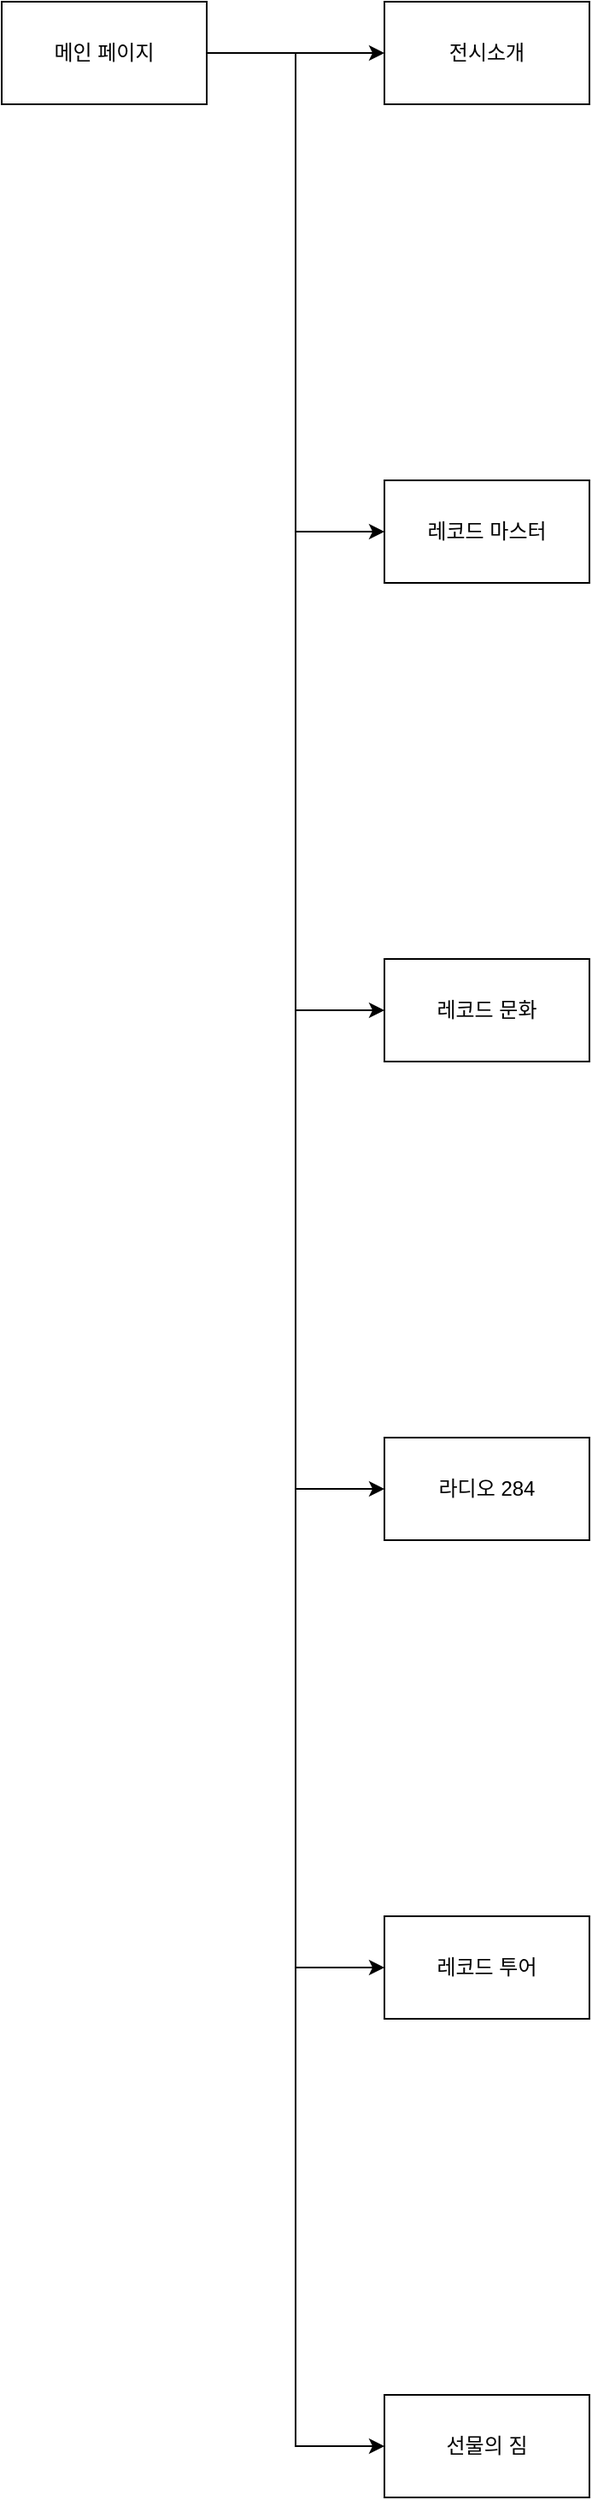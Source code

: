 <mxfile version="14.8.6" type="github">
  <diagram id="WwoGLtGooNb7acQtPaE4" name="Page-1">
    <mxGraphModel dx="1422" dy="794" grid="1" gridSize="10" guides="1" tooltips="1" connect="1" arrows="1" fold="1" page="1" pageScale="1" pageWidth="827" pageHeight="1169" math="0" shadow="0">
      <root>
        <mxCell id="0" />
        <mxCell id="1" parent="0" />
        <mxCell id="UhaoYyGay_nPtZ1N_jYF-8" style="edgeStyle=orthogonalEdgeStyle;rounded=0;orthogonalLoop=1;jettySize=auto;html=1;exitX=1;exitY=0.5;exitDx=0;exitDy=0;entryX=0;entryY=0.5;entryDx=0;entryDy=0;" edge="1" parent="1" source="UhaoYyGay_nPtZ1N_jYF-1" target="UhaoYyGay_nPtZ1N_jYF-2">
          <mxGeometry relative="1" as="geometry" />
        </mxCell>
        <mxCell id="UhaoYyGay_nPtZ1N_jYF-18" style="edgeStyle=orthogonalEdgeStyle;rounded=0;orthogonalLoop=1;jettySize=auto;html=1;entryX=0;entryY=0.5;entryDx=0;entryDy=0;" edge="1" parent="1" source="UhaoYyGay_nPtZ1N_jYF-1" target="UhaoYyGay_nPtZ1N_jYF-3">
          <mxGeometry relative="1" as="geometry" />
        </mxCell>
        <mxCell id="UhaoYyGay_nPtZ1N_jYF-19" style="edgeStyle=orthogonalEdgeStyle;rounded=0;orthogonalLoop=1;jettySize=auto;html=1;exitX=1;exitY=0.5;exitDx=0;exitDy=0;entryX=0;entryY=0.5;entryDx=0;entryDy=0;" edge="1" parent="1" source="UhaoYyGay_nPtZ1N_jYF-1" target="UhaoYyGay_nPtZ1N_jYF-5">
          <mxGeometry relative="1" as="geometry" />
        </mxCell>
        <mxCell id="UhaoYyGay_nPtZ1N_jYF-20" style="edgeStyle=orthogonalEdgeStyle;rounded=0;orthogonalLoop=1;jettySize=auto;html=1;entryX=0;entryY=0.5;entryDx=0;entryDy=0;" edge="1" parent="1" source="UhaoYyGay_nPtZ1N_jYF-1" target="UhaoYyGay_nPtZ1N_jYF-4">
          <mxGeometry relative="1" as="geometry" />
        </mxCell>
        <mxCell id="UhaoYyGay_nPtZ1N_jYF-21" style="edgeStyle=orthogonalEdgeStyle;rounded=0;orthogonalLoop=1;jettySize=auto;html=1;exitX=1;exitY=0.5;exitDx=0;exitDy=0;entryX=0;entryY=0.5;entryDx=0;entryDy=0;" edge="1" parent="1" source="UhaoYyGay_nPtZ1N_jYF-1" target="UhaoYyGay_nPtZ1N_jYF-6">
          <mxGeometry relative="1" as="geometry" />
        </mxCell>
        <mxCell id="UhaoYyGay_nPtZ1N_jYF-22" style="edgeStyle=orthogonalEdgeStyle;rounded=0;orthogonalLoop=1;jettySize=auto;html=1;exitX=1;exitY=0.5;exitDx=0;exitDy=0;entryX=0;entryY=0.5;entryDx=0;entryDy=0;" edge="1" parent="1" source="UhaoYyGay_nPtZ1N_jYF-1" target="UhaoYyGay_nPtZ1N_jYF-7">
          <mxGeometry relative="1" as="geometry" />
        </mxCell>
        <mxCell id="UhaoYyGay_nPtZ1N_jYF-1" value="메인 페이지" style="rounded=0;whiteSpace=wrap;html=1;" vertex="1" parent="1">
          <mxGeometry x="70" y="60" width="120" height="60" as="geometry" />
        </mxCell>
        <mxCell id="UhaoYyGay_nPtZ1N_jYF-2" value="전시소개" style="rounded=0;whiteSpace=wrap;html=1;" vertex="1" parent="1">
          <mxGeometry x="294" y="60" width="120" height="60" as="geometry" />
        </mxCell>
        <mxCell id="UhaoYyGay_nPtZ1N_jYF-3" value="레코드 마스터" style="rounded=0;whiteSpace=wrap;html=1;" vertex="1" parent="1">
          <mxGeometry x="294" y="340" width="120" height="60" as="geometry" />
        </mxCell>
        <mxCell id="UhaoYyGay_nPtZ1N_jYF-4" value="라디오 284" style="rounded=0;whiteSpace=wrap;html=1;" vertex="1" parent="1">
          <mxGeometry x="294" y="900" width="120" height="60" as="geometry" />
        </mxCell>
        <mxCell id="UhaoYyGay_nPtZ1N_jYF-5" value="레코드 문화" style="rounded=0;whiteSpace=wrap;html=1;" vertex="1" parent="1">
          <mxGeometry x="294" y="620" width="120" height="60" as="geometry" />
        </mxCell>
        <mxCell id="UhaoYyGay_nPtZ1N_jYF-6" value="레코드 투어" style="rounded=0;whiteSpace=wrap;html=1;" vertex="1" parent="1">
          <mxGeometry x="294" y="1180" width="120" height="60" as="geometry" />
        </mxCell>
        <mxCell id="UhaoYyGay_nPtZ1N_jYF-7" value="선물의 짐" style="rounded=0;whiteSpace=wrap;html=1;" vertex="1" parent="1">
          <mxGeometry x="294" y="1460" width="120" height="60" as="geometry" />
        </mxCell>
      </root>
    </mxGraphModel>
  </diagram>
</mxfile>
